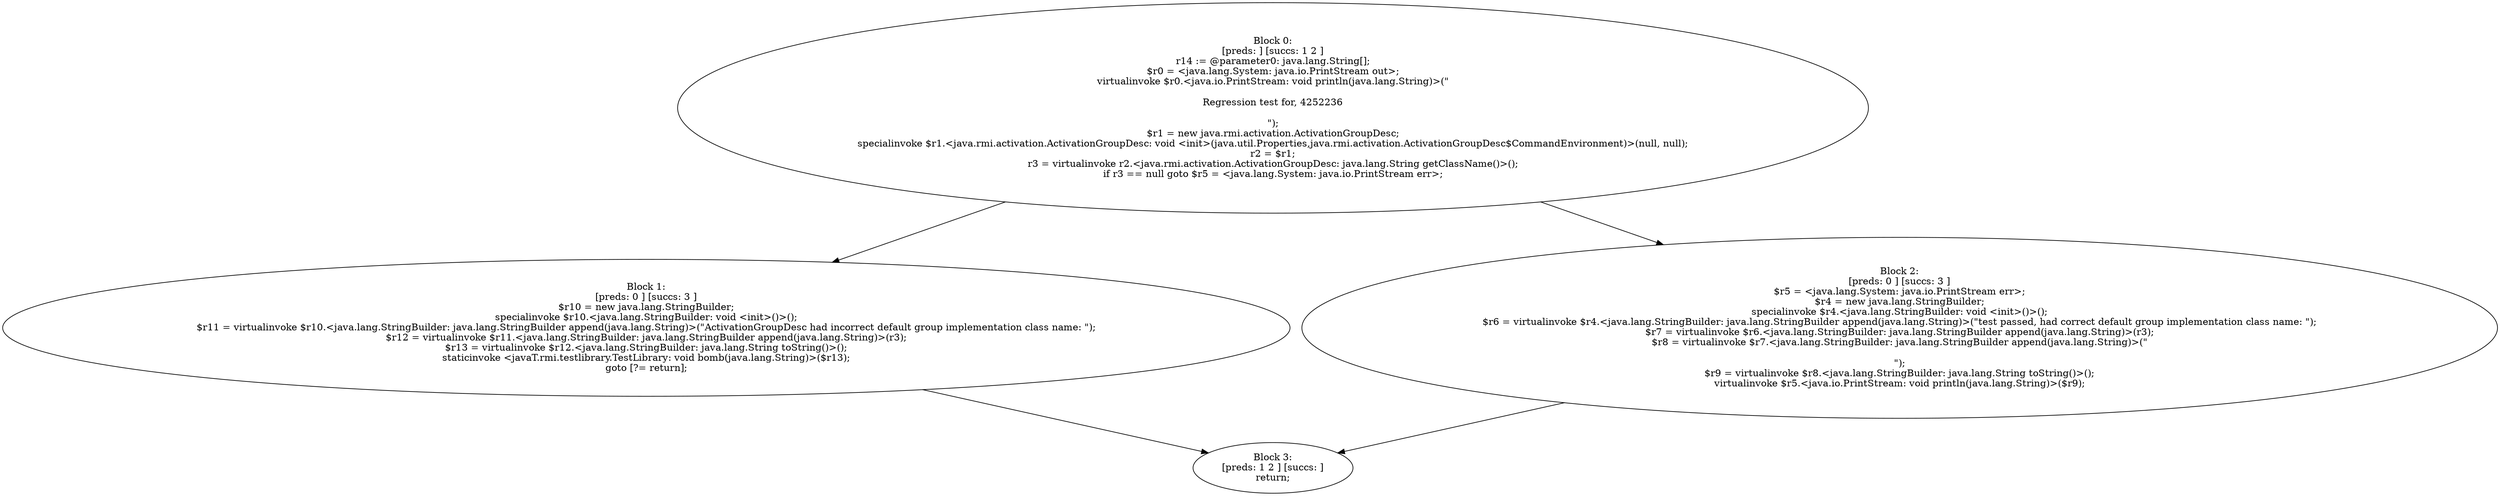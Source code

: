 digraph "unitGraph" {
    "Block 0:
[preds: ] [succs: 1 2 ]
r14 := @parameter0: java.lang.String[];
$r0 = <java.lang.System: java.io.PrintStream out>;
virtualinvoke $r0.<java.io.PrintStream: void println(java.lang.String)>(\"\n\nRegression test for, 4252236\n\n\");
$r1 = new java.rmi.activation.ActivationGroupDesc;
specialinvoke $r1.<java.rmi.activation.ActivationGroupDesc: void <init>(java.util.Properties,java.rmi.activation.ActivationGroupDesc$CommandEnvironment)>(null, null);
r2 = $r1;
r3 = virtualinvoke r2.<java.rmi.activation.ActivationGroupDesc: java.lang.String getClassName()>();
if r3 == null goto $r5 = <java.lang.System: java.io.PrintStream err>;
"
    "Block 1:
[preds: 0 ] [succs: 3 ]
$r10 = new java.lang.StringBuilder;
specialinvoke $r10.<java.lang.StringBuilder: void <init>()>();
$r11 = virtualinvoke $r10.<java.lang.StringBuilder: java.lang.StringBuilder append(java.lang.String)>(\"ActivationGroupDesc had incorrect default group implementation class name: \");
$r12 = virtualinvoke $r11.<java.lang.StringBuilder: java.lang.StringBuilder append(java.lang.String)>(r3);
$r13 = virtualinvoke $r12.<java.lang.StringBuilder: java.lang.String toString()>();
staticinvoke <javaT.rmi.testlibrary.TestLibrary: void bomb(java.lang.String)>($r13);
goto [?= return];
"
    "Block 2:
[preds: 0 ] [succs: 3 ]
$r5 = <java.lang.System: java.io.PrintStream err>;
$r4 = new java.lang.StringBuilder;
specialinvoke $r4.<java.lang.StringBuilder: void <init>()>();
$r6 = virtualinvoke $r4.<java.lang.StringBuilder: java.lang.StringBuilder append(java.lang.String)>(\"test passed, had correct default group implementation class name: \");
$r7 = virtualinvoke $r6.<java.lang.StringBuilder: java.lang.StringBuilder append(java.lang.String)>(r3);
$r8 = virtualinvoke $r7.<java.lang.StringBuilder: java.lang.StringBuilder append(java.lang.String)>(\"\n\n\");
$r9 = virtualinvoke $r8.<java.lang.StringBuilder: java.lang.String toString()>();
virtualinvoke $r5.<java.io.PrintStream: void println(java.lang.String)>($r9);
"
    "Block 3:
[preds: 1 2 ] [succs: ]
return;
"
    "Block 0:
[preds: ] [succs: 1 2 ]
r14 := @parameter0: java.lang.String[];
$r0 = <java.lang.System: java.io.PrintStream out>;
virtualinvoke $r0.<java.io.PrintStream: void println(java.lang.String)>(\"\n\nRegression test for, 4252236\n\n\");
$r1 = new java.rmi.activation.ActivationGroupDesc;
specialinvoke $r1.<java.rmi.activation.ActivationGroupDesc: void <init>(java.util.Properties,java.rmi.activation.ActivationGroupDesc$CommandEnvironment)>(null, null);
r2 = $r1;
r3 = virtualinvoke r2.<java.rmi.activation.ActivationGroupDesc: java.lang.String getClassName()>();
if r3 == null goto $r5 = <java.lang.System: java.io.PrintStream err>;
"->"Block 1:
[preds: 0 ] [succs: 3 ]
$r10 = new java.lang.StringBuilder;
specialinvoke $r10.<java.lang.StringBuilder: void <init>()>();
$r11 = virtualinvoke $r10.<java.lang.StringBuilder: java.lang.StringBuilder append(java.lang.String)>(\"ActivationGroupDesc had incorrect default group implementation class name: \");
$r12 = virtualinvoke $r11.<java.lang.StringBuilder: java.lang.StringBuilder append(java.lang.String)>(r3);
$r13 = virtualinvoke $r12.<java.lang.StringBuilder: java.lang.String toString()>();
staticinvoke <javaT.rmi.testlibrary.TestLibrary: void bomb(java.lang.String)>($r13);
goto [?= return];
";
    "Block 0:
[preds: ] [succs: 1 2 ]
r14 := @parameter0: java.lang.String[];
$r0 = <java.lang.System: java.io.PrintStream out>;
virtualinvoke $r0.<java.io.PrintStream: void println(java.lang.String)>(\"\n\nRegression test for, 4252236\n\n\");
$r1 = new java.rmi.activation.ActivationGroupDesc;
specialinvoke $r1.<java.rmi.activation.ActivationGroupDesc: void <init>(java.util.Properties,java.rmi.activation.ActivationGroupDesc$CommandEnvironment)>(null, null);
r2 = $r1;
r3 = virtualinvoke r2.<java.rmi.activation.ActivationGroupDesc: java.lang.String getClassName()>();
if r3 == null goto $r5 = <java.lang.System: java.io.PrintStream err>;
"->"Block 2:
[preds: 0 ] [succs: 3 ]
$r5 = <java.lang.System: java.io.PrintStream err>;
$r4 = new java.lang.StringBuilder;
specialinvoke $r4.<java.lang.StringBuilder: void <init>()>();
$r6 = virtualinvoke $r4.<java.lang.StringBuilder: java.lang.StringBuilder append(java.lang.String)>(\"test passed, had correct default group implementation class name: \");
$r7 = virtualinvoke $r6.<java.lang.StringBuilder: java.lang.StringBuilder append(java.lang.String)>(r3);
$r8 = virtualinvoke $r7.<java.lang.StringBuilder: java.lang.StringBuilder append(java.lang.String)>(\"\n\n\");
$r9 = virtualinvoke $r8.<java.lang.StringBuilder: java.lang.String toString()>();
virtualinvoke $r5.<java.io.PrintStream: void println(java.lang.String)>($r9);
";
    "Block 1:
[preds: 0 ] [succs: 3 ]
$r10 = new java.lang.StringBuilder;
specialinvoke $r10.<java.lang.StringBuilder: void <init>()>();
$r11 = virtualinvoke $r10.<java.lang.StringBuilder: java.lang.StringBuilder append(java.lang.String)>(\"ActivationGroupDesc had incorrect default group implementation class name: \");
$r12 = virtualinvoke $r11.<java.lang.StringBuilder: java.lang.StringBuilder append(java.lang.String)>(r3);
$r13 = virtualinvoke $r12.<java.lang.StringBuilder: java.lang.String toString()>();
staticinvoke <javaT.rmi.testlibrary.TestLibrary: void bomb(java.lang.String)>($r13);
goto [?= return];
"->"Block 3:
[preds: 1 2 ] [succs: ]
return;
";
    "Block 2:
[preds: 0 ] [succs: 3 ]
$r5 = <java.lang.System: java.io.PrintStream err>;
$r4 = new java.lang.StringBuilder;
specialinvoke $r4.<java.lang.StringBuilder: void <init>()>();
$r6 = virtualinvoke $r4.<java.lang.StringBuilder: java.lang.StringBuilder append(java.lang.String)>(\"test passed, had correct default group implementation class name: \");
$r7 = virtualinvoke $r6.<java.lang.StringBuilder: java.lang.StringBuilder append(java.lang.String)>(r3);
$r8 = virtualinvoke $r7.<java.lang.StringBuilder: java.lang.StringBuilder append(java.lang.String)>(\"\n\n\");
$r9 = virtualinvoke $r8.<java.lang.StringBuilder: java.lang.String toString()>();
virtualinvoke $r5.<java.io.PrintStream: void println(java.lang.String)>($r9);
"->"Block 3:
[preds: 1 2 ] [succs: ]
return;
";
}
